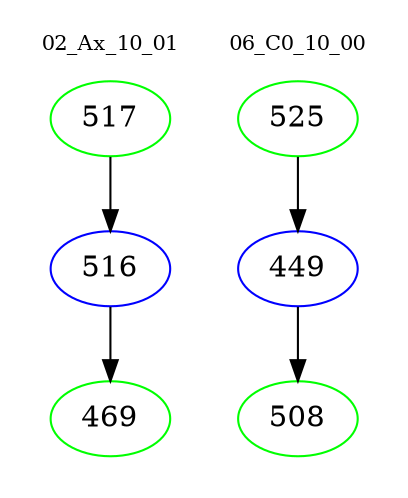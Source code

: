 digraph{
subgraph cluster_0 {
color = white
label = "02_Ax_10_01";
fontsize=10;
T0_517 [label="517", color="green"]
T0_517 -> T0_516 [color="black"]
T0_516 [label="516", color="blue"]
T0_516 -> T0_469 [color="black"]
T0_469 [label="469", color="green"]
}
subgraph cluster_1 {
color = white
label = "06_C0_10_00";
fontsize=10;
T1_525 [label="525", color="green"]
T1_525 -> T1_449 [color="black"]
T1_449 [label="449", color="blue"]
T1_449 -> T1_508 [color="black"]
T1_508 [label="508", color="green"]
}
}
